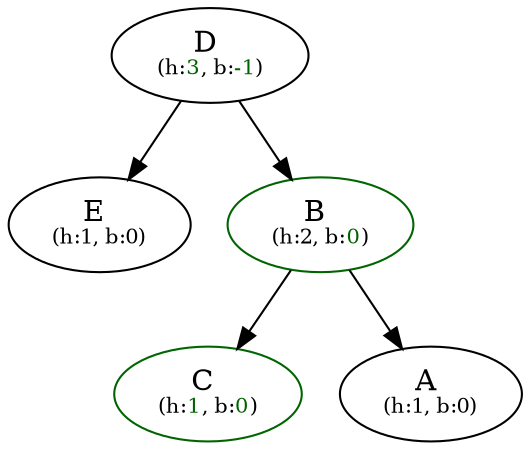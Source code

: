 digraph {
  nD [label="D" pos="2.0,2.0!" label=<D <br/><font point-size="10">(h:<font color="darkgreen">3</font>, b:<font color="darkgreen">-1</font>)</font>>]
  nE [label="E" pos="4.0,1.0!" label=<E <br/><font point-size="10">(h:1, b:0)</font>>]
  nB [label="B" pos="0.0,1.0!" color="darkgreen" label=<B <br/><font point-size="10">(h:2, b:<font color="darkgreen">0</font>)</font>>]
  nC [label="C" pos="1.0,0.0!" color="darkgreen" label=<C <br/><font point-size="10">(h:<font color="darkgreen">1</font>, b:<font color="darkgreen">0</font>)</font>>]
  nA [label="A" pos="-1.0,0.0!" label=<A <br/><font point-size="10">(h:1, b:0)</font>>]
  nD -> nE 
  nD -> nB 
  nB -> nC 
  nB -> nA 
}